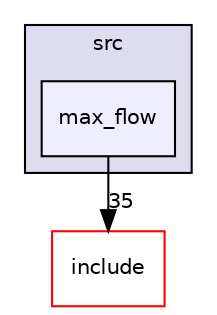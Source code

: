 digraph "/home/vicky/pgrouting/pgrouting/pgrouting/src/max_flow" {
  compound=true
  node [ fontsize="10", fontname="Helvetica"];
  edge [ labelfontsize="10", labelfontname="Helvetica"];
  subgraph clusterdir_68267d1309a1af8e8297ef4c3efbcdba {
    graph [ bgcolor="#ddddee", pencolor="black", label="src" fontname="Helvetica", fontsize="10", URL="dir_68267d1309a1af8e8297ef4c3efbcdba.html"]
  dir_e097e56f6842ce96d92168705fe95aef [shape=box, label="max_flow", style="filled", fillcolor="#eeeeff", pencolor="black", URL="dir_e097e56f6842ce96d92168705fe95aef.html"];
  }
  dir_d44c64559bbebec7f509842c48db8b23 [shape=box label="include" fillcolor="white" style="filled" color="red" URL="dir_d44c64559bbebec7f509842c48db8b23.html"];
  dir_e097e56f6842ce96d92168705fe95aef->dir_d44c64559bbebec7f509842c48db8b23 [headlabel="35", labeldistance=1.5 headhref="dir_000068_000000.html"];
}
